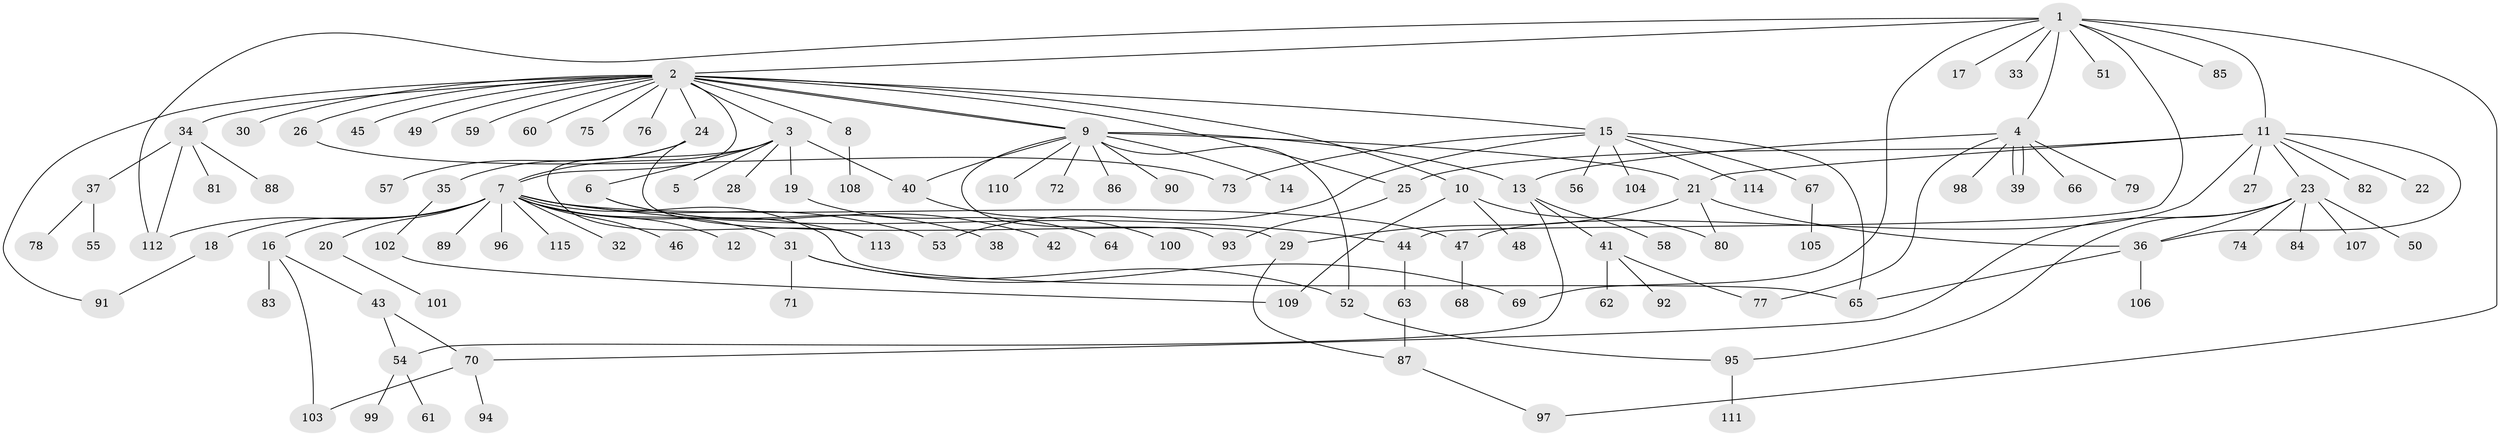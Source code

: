 // Generated by graph-tools (version 1.1) at 2025/25/03/09/25 03:25:56]
// undirected, 115 vertices, 146 edges
graph export_dot {
graph [start="1"]
  node [color=gray90,style=filled];
  1;
  2;
  3;
  4;
  5;
  6;
  7;
  8;
  9;
  10;
  11;
  12;
  13;
  14;
  15;
  16;
  17;
  18;
  19;
  20;
  21;
  22;
  23;
  24;
  25;
  26;
  27;
  28;
  29;
  30;
  31;
  32;
  33;
  34;
  35;
  36;
  37;
  38;
  39;
  40;
  41;
  42;
  43;
  44;
  45;
  46;
  47;
  48;
  49;
  50;
  51;
  52;
  53;
  54;
  55;
  56;
  57;
  58;
  59;
  60;
  61;
  62;
  63;
  64;
  65;
  66;
  67;
  68;
  69;
  70;
  71;
  72;
  73;
  74;
  75;
  76;
  77;
  78;
  79;
  80;
  81;
  82;
  83;
  84;
  85;
  86;
  87;
  88;
  89;
  90;
  91;
  92;
  93;
  94;
  95;
  96;
  97;
  98;
  99;
  100;
  101;
  102;
  103;
  104;
  105;
  106;
  107;
  108;
  109;
  110;
  111;
  112;
  113;
  114;
  115;
  1 -- 2;
  1 -- 4;
  1 -- 11;
  1 -- 17;
  1 -- 33;
  1 -- 44;
  1 -- 51;
  1 -- 69;
  1 -- 85;
  1 -- 97;
  1 -- 112;
  2 -- 3;
  2 -- 7;
  2 -- 8;
  2 -- 9;
  2 -- 9;
  2 -- 10;
  2 -- 15;
  2 -- 24;
  2 -- 25;
  2 -- 26;
  2 -- 30;
  2 -- 34;
  2 -- 45;
  2 -- 49;
  2 -- 59;
  2 -- 60;
  2 -- 75;
  2 -- 76;
  2 -- 91;
  3 -- 5;
  3 -- 6;
  3 -- 7;
  3 -- 19;
  3 -- 28;
  3 -- 40;
  3 -- 113;
  4 -- 13;
  4 -- 39;
  4 -- 39;
  4 -- 66;
  4 -- 77;
  4 -- 79;
  4 -- 98;
  6 -- 38;
  6 -- 42;
  7 -- 12;
  7 -- 16;
  7 -- 18;
  7 -- 20;
  7 -- 31;
  7 -- 32;
  7 -- 44;
  7 -- 46;
  7 -- 47;
  7 -- 53;
  7 -- 65;
  7 -- 89;
  7 -- 96;
  7 -- 112;
  7 -- 113;
  7 -- 115;
  8 -- 108;
  9 -- 13;
  9 -- 14;
  9 -- 21;
  9 -- 40;
  9 -- 52;
  9 -- 72;
  9 -- 86;
  9 -- 90;
  9 -- 93;
  9 -- 110;
  10 -- 48;
  10 -- 80;
  10 -- 109;
  11 -- 21;
  11 -- 22;
  11 -- 23;
  11 -- 25;
  11 -- 27;
  11 -- 36;
  11 -- 47;
  11 -- 82;
  13 -- 41;
  13 -- 54;
  13 -- 58;
  15 -- 53;
  15 -- 56;
  15 -- 65;
  15 -- 67;
  15 -- 73;
  15 -- 104;
  15 -- 114;
  16 -- 43;
  16 -- 83;
  16 -- 103;
  18 -- 91;
  19 -- 64;
  20 -- 101;
  21 -- 29;
  21 -- 36;
  21 -- 80;
  23 -- 36;
  23 -- 50;
  23 -- 70;
  23 -- 74;
  23 -- 84;
  23 -- 95;
  23 -- 107;
  24 -- 29;
  24 -- 35;
  24 -- 57;
  25 -- 93;
  26 -- 73;
  29 -- 87;
  31 -- 52;
  31 -- 69;
  31 -- 71;
  34 -- 37;
  34 -- 81;
  34 -- 88;
  34 -- 112;
  35 -- 102;
  36 -- 65;
  36 -- 106;
  37 -- 55;
  37 -- 78;
  40 -- 100;
  41 -- 62;
  41 -- 77;
  41 -- 92;
  43 -- 54;
  43 -- 70;
  44 -- 63;
  47 -- 68;
  52 -- 95;
  54 -- 61;
  54 -- 99;
  63 -- 87;
  67 -- 105;
  70 -- 94;
  70 -- 103;
  87 -- 97;
  95 -- 111;
  102 -- 109;
}
